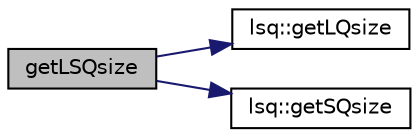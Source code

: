 digraph G
{
  edge [fontname="Helvetica",fontsize="10",labelfontname="Helvetica",labelfontsize="10"];
  node [fontname="Helvetica",fontsize="10",shape=record];
  rankdir=LR;
  Node1 [label="getLSQsize",height=0.2,width=0.4,color="black", fillcolor="grey75", style="filled" fontcolor="black"];
  Node1 -> Node2 [color="midnightblue",fontsize="10",style="solid",fontname="Helvetica"];
  Node2 [label="lsq::getLQsize",height=0.2,width=0.4,color="black", fillcolor="white", style="filled",URL="$classlsq.html#a1df6ccddeb9b7461b87af3629294f179"];
  Node1 -> Node3 [color="midnightblue",fontsize="10",style="solid",fontname="Helvetica"];
  Node3 [label="lsq::getSQsize",height=0.2,width=0.4,color="black", fillcolor="white", style="filled",URL="$classlsq.html#a6ead3324d0ec847b50ad6bf8a460aa83"];
}
